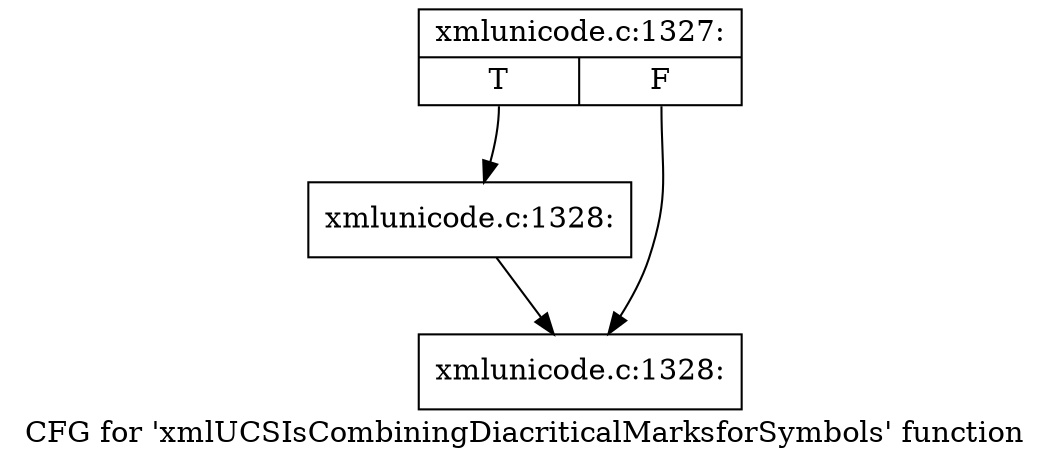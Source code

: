 digraph "CFG for 'xmlUCSIsCombiningDiacriticalMarksforSymbols' function" {
	label="CFG for 'xmlUCSIsCombiningDiacriticalMarksforSymbols' function";

	Node0x4e26200 [shape=record,label="{xmlunicode.c:1327:|{<s0>T|<s1>F}}"];
	Node0x4e26200:s0 -> Node0x4e168e0;
	Node0x4e26200:s1 -> Node0x4e16890;
	Node0x4e168e0 [shape=record,label="{xmlunicode.c:1328:}"];
	Node0x4e168e0 -> Node0x4e16890;
	Node0x4e16890 [shape=record,label="{xmlunicode.c:1328:}"];
}
